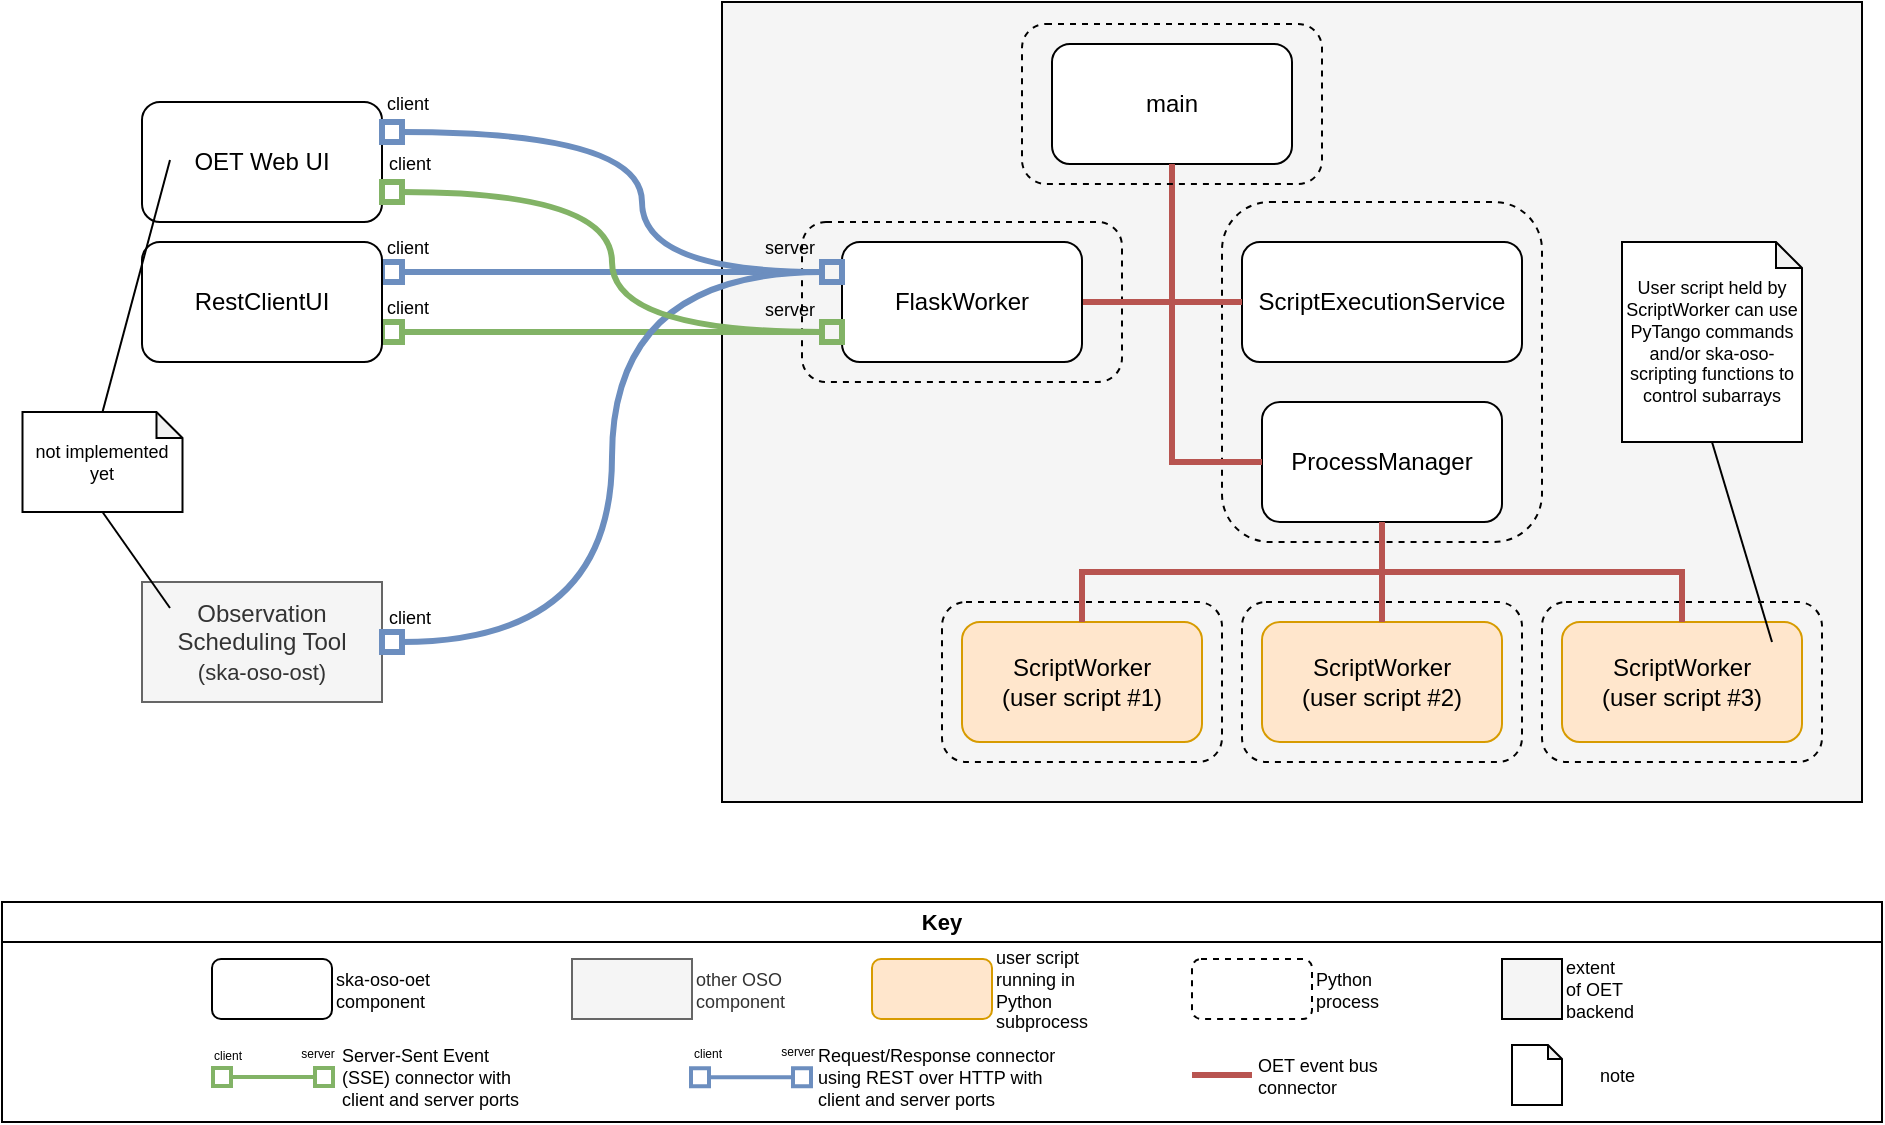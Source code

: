 <mxfile version="17.4.2" type="device"><diagram id="Onc8trnFA85f9_G5iz1N" name="Page-1"><mxGraphModel dx="1005" dy="734" grid="1" gridSize="10" guides="1" tooltips="1" connect="1" arrows="1" fold="1" page="1" pageScale="1" pageWidth="827" pageHeight="1169" math="0" shadow="0"><root><mxCell id="0"/><mxCell id="1" parent="0"/><mxCell id="BxhMv7r4W57QFxHW8Bj--15" value="" style="rounded=0;whiteSpace=wrap;html=1;fontFamily=Helvetica;fontSize=6;fillColor=#F5F5F5;" parent="1" vertex="1"><mxGeometry x="360" y="60" width="570" height="400" as="geometry"/></mxCell><mxCell id="dVT7lkA7IgnFJoX2YSCI-40" value="" style="rounded=0;whiteSpace=wrap;html=1;fontSize=9;" parent="1" vertex="1"><mxGeometry y="530" width="940" height="90" as="geometry"/></mxCell><mxCell id="dVT7lkA7IgnFJoX2YSCI-5" value="REST" style="rounded=1;whiteSpace=wrap;html=1;dashed=1;fillColor=none;" parent="1" vertex="1"><mxGeometry x="400" y="170" width="160" height="80" as="geometry"/></mxCell><mxCell id="dVT7lkA7IgnFJoX2YSCI-17" style="edgeStyle=orthogonalEdgeStyle;rounded=0;orthogonalLoop=1;jettySize=auto;html=1;exitX=1;exitY=0.25;exitDx=0;exitDy=0;entryX=0;entryY=0.25;entryDx=0;entryDy=0;startArrow=box;startFill=0;strokeWidth=3;fillColor=#dae8fc;strokeColor=#6c8ebf;curved=1;endArrow=box;endFill=0;" parent="1" source="dVT7lkA7IgnFJoX2YSCI-1" target="dVT7lkA7IgnFJoX2YSCI-6" edge="1"><mxGeometry relative="1" as="geometry"><mxPoint x="200" y="190" as="sourcePoint"/></mxGeometry></mxCell><mxCell id="dVT7lkA7IgnFJoX2YSCI-18" style="edgeStyle=orthogonalEdgeStyle;rounded=0;orthogonalLoop=1;jettySize=auto;html=1;exitX=1;exitY=0.75;exitDx=0;exitDy=0;entryX=0;entryY=0.75;entryDx=0;entryDy=0;startArrow=box;startFill=0;strokeWidth=3;endArrow=box;endFill=0;fillColor=#d5e8d4;strokeColor=#82b366;curved=1;" parent="1" source="dVT7lkA7IgnFJoX2YSCI-1" target="dVT7lkA7IgnFJoX2YSCI-6" edge="1"><mxGeometry relative="1" as="geometry"><mxPoint x="200" y="230" as="sourcePoint"/></mxGeometry></mxCell><mxCell id="dVT7lkA7IgnFJoX2YSCI-1" value="RestClientUI" style="rounded=1;whiteSpace=wrap;html=1;" parent="1" vertex="1"><mxGeometry x="70" y="180" width="120" height="60" as="geometry"/></mxCell><mxCell id="dVT7lkA7IgnFJoX2YSCI-4" value="main" style="rounded=1;whiteSpace=wrap;html=1;" parent="1" vertex="1"><mxGeometry x="525" y="81" width="120" height="60" as="geometry"/></mxCell><mxCell id="dVT7lkA7IgnFJoX2YSCI-30" style="edgeStyle=orthogonalEdgeStyle;rounded=0;orthogonalLoop=1;jettySize=auto;html=1;exitX=1;exitY=0.5;exitDx=0;exitDy=0;fontSize=9;startArrow=none;startFill=0;endArrow=none;endFill=0;strokeWidth=3;fillColor=#f8cecc;strokeColor=#b85450;entryX=0.5;entryY=1;entryDx=0;entryDy=0;" parent="1" source="dVT7lkA7IgnFJoX2YSCI-6" target="dVT7lkA7IgnFJoX2YSCI-4" edge="1"><mxGeometry relative="1" as="geometry"><Array as="points"/><mxPoint x="580" y="140" as="targetPoint"/></mxGeometry></mxCell><mxCell id="dVT7lkA7IgnFJoX2YSCI-6" value="FlaskWorker" style="rounded=1;whiteSpace=wrap;html=1;" parent="1" vertex="1"><mxGeometry x="420" y="180" width="120" height="60" as="geometry"/></mxCell><mxCell id="dVT7lkA7IgnFJoX2YSCI-7" value="" style="rounded=1;whiteSpace=wrap;html=1;dashed=1;verticalAlign=top;align=right;fontStyle=2;fontSize=10;spacing=0;spacingRight=7;fillColor=none;" parent="1" vertex="1"><mxGeometry x="610" y="160" width="160" height="170" as="geometry"/></mxCell><mxCell id="dVT7lkA7IgnFJoX2YSCI-8" value="ScriptExecutionService" style="rounded=1;whiteSpace=wrap;html=1;" parent="1" vertex="1"><mxGeometry x="620" y="180" width="140" height="60" as="geometry"/></mxCell><mxCell id="dVT7lkA7IgnFJoX2YSCI-9" value="" style="rounded=1;whiteSpace=wrap;html=1;dashed=1;fillColor=#F5F5F5;" parent="1" vertex="1"><mxGeometry x="470" y="360" width="140" height="80" as="geometry"/></mxCell><mxCell id="dVT7lkA7IgnFJoX2YSCI-10" value="ScriptWorker&lt;br&gt;(user script #1)" style="rounded=1;whiteSpace=wrap;html=1;fillColor=#ffe6cc;strokeColor=#d79b00;" parent="1" vertex="1"><mxGeometry x="480" y="370" width="120" height="60" as="geometry"/></mxCell><mxCell id="dVT7lkA7IgnFJoX2YSCI-29" style="edgeStyle=orthogonalEdgeStyle;rounded=0;orthogonalLoop=1;jettySize=auto;html=1;exitX=0;exitY=0.5;exitDx=0;exitDy=0;startArrow=none;startFill=0;fillColor=#f8cecc;strokeColor=#b85450;strokeWidth=3;endArrow=none;endFill=0;entryX=0.5;entryY=1;entryDx=0;entryDy=0;" parent="1" source="dVT7lkA7IgnFJoX2YSCI-8" target="dVT7lkA7IgnFJoX2YSCI-4" edge="1"><mxGeometry relative="1" as="geometry"><mxPoint x="550" y="120" as="targetPoint"/><mxPoint x="550" y="380" as="sourcePoint"/></mxGeometry></mxCell><mxCell id="dVT7lkA7IgnFJoX2YSCI-31" value="ska-oso-oet component" style="rounded=1;whiteSpace=wrap;html=1;fontSize=9;align=left;labelPosition=right;verticalLabelPosition=middle;verticalAlign=middle;" parent="1" vertex="1"><mxGeometry x="105" y="538.5" width="60" height="30" as="geometry"/></mxCell><mxCell id="dVT7lkA7IgnFJoX2YSCI-32" value="user script running in Python subprocess" style="rounded=1;whiteSpace=wrap;html=1;fontSize=9;align=left;labelPosition=right;verticalLabelPosition=middle;verticalAlign=middle;fillColor=#ffe6cc;strokeColor=#d79b00;" parent="1" vertex="1"><mxGeometry x="435" y="538.5" width="60" height="30" as="geometry"/></mxCell><mxCell id="dVT7lkA7IgnFJoX2YSCI-33" value="Python&lt;br&gt;process" style="rounded=1;whiteSpace=wrap;html=1;fontSize=9;align=left;labelPosition=right;verticalLabelPosition=middle;verticalAlign=middle;dashed=1;" parent="1" vertex="1"><mxGeometry x="595" y="538.5" width="60" height="30" as="geometry"/></mxCell><mxCell id="dVT7lkA7IgnFJoX2YSCI-34" value="OET Web UI" style="rounded=1;whiteSpace=wrap;html=1;" parent="1" vertex="1"><mxGeometry x="70" y="110" width="120" height="60" as="geometry"/></mxCell><mxCell id="dVT7lkA7IgnFJoX2YSCI-35" value="Observation Scheduling Tool&lt;br&gt;&lt;font style=&quot;font-size: 11px&quot;&gt;(ska-oso-ost)&lt;/font&gt;" style="rounded=0;whiteSpace=wrap;html=1;fillColor=#f5f5f5;strokeColor=#666666;fontColor=#333333;glass=0;" parent="1" vertex="1"><mxGeometry x="70" y="350" width="120" height="60" as="geometry"/></mxCell><mxCell id="dVT7lkA7IgnFJoX2YSCI-36" value="" style="edgeStyle=orthogonalEdgeStyle;rounded=0;orthogonalLoop=1;jettySize=auto;html=1;exitX=1;exitY=0.25;exitDx=0;exitDy=0;entryX=0;entryY=0.25;entryDx=0;entryDy=0;startArrow=box;startFill=0;strokeWidth=3;fillColor=#dae8fc;strokeColor=#6c8ebf;curved=1;endArrow=box;endFill=0;" parent="1" source="dVT7lkA7IgnFJoX2YSCI-34" target="dVT7lkA7IgnFJoX2YSCI-6" edge="1"><mxGeometry relative="1" as="geometry"><mxPoint x="200.0" y="115" as="sourcePoint"/><mxPoint x="430" y="185" as="targetPoint"/><Array as="points"><mxPoint x="320" y="125"/><mxPoint x="320" y="195"/></Array></mxGeometry></mxCell><mxCell id="dVT7lkA7IgnFJoX2YSCI-37" style="edgeStyle=orthogonalEdgeStyle;rounded=0;orthogonalLoop=1;jettySize=auto;html=1;exitX=1;exitY=0.5;exitDx=0;exitDy=0;startArrow=box;startFill=0;strokeWidth=3;fillColor=#dae8fc;strokeColor=#6c8ebf;curved=1;entryX=0;entryY=0.25;entryDx=0;entryDy=0;endArrow=box;endFill=0;" parent="1" source="dVT7lkA7IgnFJoX2YSCI-35" target="dVT7lkA7IgnFJoX2YSCI-6" edge="1"><mxGeometry relative="1" as="geometry"><mxPoint x="210.0" y="125" as="sourcePoint"/><mxPoint x="300" y="230" as="targetPoint"/></mxGeometry></mxCell><mxCell id="dVT7lkA7IgnFJoX2YSCI-39" value="other OSO component" style="rounded=0;whiteSpace=wrap;html=1;fontSize=9;align=left;labelPosition=right;verticalLabelPosition=middle;verticalAlign=middle;fillColor=#f5f5f5;fontColor=#333333;strokeColor=#666666;" parent="1" vertex="1"><mxGeometry x="285" y="538.5" width="60" height="30" as="geometry"/></mxCell><mxCell id="dVT7lkA7IgnFJoX2YSCI-41" style="edgeStyle=orthogonalEdgeStyle;rounded=0;orthogonalLoop=1;jettySize=auto;html=1;exitX=1;exitY=0.75;exitDx=0;exitDy=0;entryX=0;entryY=0.75;entryDx=0;entryDy=0;startArrow=box;startFill=0;strokeWidth=3;endArrow=box;endFill=0;fillColor=#d5e8d4;strokeColor=#82b366;curved=1;" parent="1" source="dVT7lkA7IgnFJoX2YSCI-34" target="dVT7lkA7IgnFJoX2YSCI-6" edge="1"><mxGeometry relative="1" as="geometry"><mxPoint x="200.0" y="145" as="sourcePoint"/><mxPoint x="430" y="215" as="targetPoint"/></mxGeometry></mxCell><mxCell id="dVT7lkA7IgnFJoX2YSCI-43" value="Server-Sent Event&lt;br&gt;(SSE) connector with &lt;br&gt;client and server ports" style="edgeStyle=orthogonalEdgeStyle;rounded=0;orthogonalLoop=1;jettySize=auto;html=1;exitX=1;exitY=0.75;exitDx=0;exitDy=0;startArrow=box;startFill=0;strokeWidth=2;endArrow=box;endFill=0;fillColor=#d5e8d4;strokeColor=#82b366;curved=1;fontSize=9;labelPosition=right;verticalLabelPosition=middle;align=left;verticalAlign=middle;spacingRight=0;spacingLeft=32;" parent="1" edge="1"><mxGeometry relative="1" as="geometry"><mxPoint x="105.5" y="597.5" as="sourcePoint"/><mxPoint x="165.5" y="597.5" as="targetPoint"/><Array as="points"><mxPoint x="145.5" y="597.5"/><mxPoint x="145.5" y="597.5"/></Array></mxGeometry></mxCell><mxCell id="dVT7lkA7IgnFJoX2YSCI-47" value="Key" style="rounded=0;whiteSpace=wrap;html=1;fontSize=11;fontStyle=1" parent="1" vertex="1"><mxGeometry y="510" width="940" height="20" as="geometry"/></mxCell><mxCell id="BxhMv7r4W57QFxHW8Bj--1" value="User script held by ScriptWorker can use PyTango commands and/or ska-oso-scripting functions to control subarrays" style="shape=note;whiteSpace=wrap;html=1;backgroundOutline=1;darkOpacity=0.05;fontFamily=Helvetica;fontSize=9;size=13;" parent="1" vertex="1"><mxGeometry x="810" y="180" width="90" height="100" as="geometry"/></mxCell><mxCell id="BxhMv7r4W57QFxHW8Bj--2" value="&lt;p style=&quot;font-size: 9px;&quot;&gt;&lt;font style=&quot;font-size: 9px;&quot;&gt;note&lt;/font&gt;&lt;/p&gt;" style="shape=note;whiteSpace=wrap;html=1;backgroundOutline=1;darkOpacity=0.05;fontFamily=Helvetica;fontSize=9;size=7;labelPosition=right;verticalLabelPosition=middle;align=left;verticalAlign=middle;spacingLeft=17;" parent="1" vertex="1"><mxGeometry x="755" y="581.5" width="25" height="30" as="geometry"/></mxCell><mxCell id="BxhMv7r4W57QFxHW8Bj--4" value="client" style="text;html=1;strokeColor=none;fillColor=none;align=center;verticalAlign=middle;whiteSpace=wrap;rounded=0;fontFamily=Helvetica;fontSize=9;" parent="1" vertex="1"><mxGeometry x="173" y="96" width="60" height="30" as="geometry"/></mxCell><mxCell id="BxhMv7r4W57QFxHW8Bj--5" value="client" style="text;html=1;strokeColor=none;fillColor=none;align=center;verticalAlign=middle;whiteSpace=wrap;rounded=0;fontFamily=Helvetica;fontSize=9;" parent="1" vertex="1"><mxGeometry x="174" y="126" width="60" height="30" as="geometry"/></mxCell><mxCell id="BxhMv7r4W57QFxHW8Bj--6" value="client" style="text;html=1;strokeColor=none;fillColor=none;align=center;verticalAlign=middle;whiteSpace=wrap;rounded=0;fontFamily=Helvetica;fontSize=9;" parent="1" vertex="1"><mxGeometry x="173" y="168" width="60" height="30" as="geometry"/></mxCell><mxCell id="BxhMv7r4W57QFxHW8Bj--7" value="client" style="text;html=1;strokeColor=none;fillColor=none;align=center;verticalAlign=middle;whiteSpace=wrap;rounded=0;fontFamily=Helvetica;fontSize=9;" parent="1" vertex="1"><mxGeometry x="173" y="198" width="60" height="30" as="geometry"/></mxCell><mxCell id="BxhMv7r4W57QFxHW8Bj--8" value="client" style="text;html=1;strokeColor=none;fillColor=none;align=center;verticalAlign=middle;whiteSpace=wrap;rounded=0;fontFamily=Helvetica;fontSize=9;" parent="1" vertex="1"><mxGeometry x="174" y="353" width="60" height="30" as="geometry"/></mxCell><mxCell id="BxhMv7r4W57QFxHW8Bj--9" value="client" style="text;html=1;strokeColor=none;fillColor=none;align=center;verticalAlign=middle;whiteSpace=wrap;rounded=0;fontFamily=Helvetica;fontSize=6;" parent="1" vertex="1"><mxGeometry x="82.5" y="571.5" width="60" height="30" as="geometry"/></mxCell><mxCell id="BxhMv7r4W57QFxHW8Bj--10" value="server" style="text;html=1;strokeColor=none;fillColor=none;align=center;verticalAlign=middle;whiteSpace=wrap;rounded=0;fontFamily=Helvetica;fontSize=6;" parent="1" vertex="1"><mxGeometry x="127.5" y="570.5" width="60" height="30" as="geometry"/></mxCell><mxCell id="BxhMv7r4W57QFxHW8Bj--11" value="server" style="text;html=1;strokeColor=none;fillColor=none;align=center;verticalAlign=middle;whiteSpace=wrap;rounded=0;fontFamily=Helvetica;fontSize=9;" parent="1" vertex="1"><mxGeometry x="364" y="168" width="60" height="30" as="geometry"/></mxCell><mxCell id="BxhMv7r4W57QFxHW8Bj--13" value="server" style="text;html=1;strokeColor=none;fillColor=none;align=center;verticalAlign=middle;whiteSpace=wrap;rounded=0;fontFamily=Helvetica;fontSize=9;" parent="1" vertex="1"><mxGeometry x="364" y="199" width="60" height="30" as="geometry"/></mxCell><mxCell id="BxhMv7r4W57QFxHW8Bj--16" value="Request/Response connector&lt;br&gt;using REST over HTTP with &lt;br&gt;client and server ports" style="edgeStyle=orthogonalEdgeStyle;rounded=0;orthogonalLoop=1;jettySize=auto;html=1;exitX=1;exitY=0.75;exitDx=0;exitDy=0;startArrow=box;startFill=0;strokeWidth=2;endArrow=box;endFill=0;fillColor=#dae8fc;strokeColor=#6c8ebf;curved=1;fontSize=9;labelPosition=right;verticalLabelPosition=middle;align=left;verticalAlign=middle;spacingRight=0;spacingLeft=32;" parent="1" edge="1"><mxGeometry relative="1" as="geometry"><mxPoint x="344.5" y="597.62" as="sourcePoint"/><mxPoint x="404.5" y="597.62" as="targetPoint"/><Array as="points"><mxPoint x="384.5" y="597.62"/><mxPoint x="384.5" y="597.62"/></Array></mxGeometry></mxCell><mxCell id="BxhMv7r4W57QFxHW8Bj--17" value="client" style="text;html=1;strokeColor=none;fillColor=none;align=center;verticalAlign=middle;whiteSpace=wrap;rounded=0;fontFamily=Helvetica;fontSize=6;" parent="1" vertex="1"><mxGeometry x="322.5" y="571" width="60" height="30" as="geometry"/></mxCell><mxCell id="BxhMv7r4W57QFxHW8Bj--18" value="server" style="text;html=1;strokeColor=none;fillColor=none;align=center;verticalAlign=middle;whiteSpace=wrap;rounded=0;fontFamily=Helvetica;fontSize=6;" parent="1" vertex="1"><mxGeometry x="367.5" y="570" width="60" height="30" as="geometry"/></mxCell><mxCell id="BxhMv7r4W57QFxHW8Bj--19" value="extent of OET backend" style="rounded=0;whiteSpace=wrap;html=1;fontFamily=Helvetica;fontSize=9;fillColor=#F5F5F5;labelPosition=right;verticalLabelPosition=middle;align=left;verticalAlign=middle;" parent="1" vertex="1"><mxGeometry x="750" y="538.5" width="30" height="30" as="geometry"/></mxCell><mxCell id="BxhMv7r4W57QFxHW8Bj--20" value="OET event bus&lt;br&gt;connector" style="edgeStyle=orthogonalEdgeStyle;rounded=0;orthogonalLoop=1;jettySize=auto;html=1;startArrow=none;startFill=0;fillColor=#f8cecc;strokeColor=#b85450;strokeWidth=3;endArrow=none;endFill=0;fontSize=9;labelPosition=right;verticalLabelPosition=middle;align=left;verticalAlign=middle;spacingLeft=16;" parent="1" edge="1"><mxGeometry relative="1" as="geometry"><mxPoint x="625" y="596.5" as="targetPoint"/><mxPoint x="595" y="596.5" as="sourcePoint"/></mxGeometry></mxCell><mxCell id="PH_0tUOBDPNBNXdrVizN-3" style="rounded=0;orthogonalLoop=1;jettySize=auto;html=1;exitX=0.5;exitY=1;exitDx=0;exitDy=0;exitPerimeter=0;endArrow=none;endFill=0;" edge="1" parent="1" source="PH_0tUOBDPNBNXdrVizN-2"><mxGeometry relative="1" as="geometry"><mxPoint x="84" y="363" as="targetPoint"/></mxGeometry></mxCell><mxCell id="PH_0tUOBDPNBNXdrVizN-4" style="edgeStyle=none;rounded=0;orthogonalLoop=1;jettySize=auto;html=1;exitX=0.5;exitY=0;exitDx=0;exitDy=0;exitPerimeter=0;endArrow=none;endFill=0;" edge="1" parent="1" source="PH_0tUOBDPNBNXdrVizN-2"><mxGeometry relative="1" as="geometry"><mxPoint x="84" y="139" as="targetPoint"/></mxGeometry></mxCell><mxCell id="PH_0tUOBDPNBNXdrVizN-2" value="not implemented yet" style="shape=note;whiteSpace=wrap;html=1;backgroundOutline=1;darkOpacity=0.05;fontFamily=Helvetica;fontSize=9;size=13;" vertex="1" parent="1"><mxGeometry x="10.25" y="265" width="80" height="50" as="geometry"/></mxCell><mxCell id="PH_0tUOBDPNBNXdrVizN-5" value="ProcessManager" style="rounded=1;whiteSpace=wrap;html=1;" vertex="1" parent="1"><mxGeometry x="630" y="260" width="120" height="60" as="geometry"/></mxCell><mxCell id="PH_0tUOBDPNBNXdrVizN-6" style="edgeStyle=orthogonalEdgeStyle;rounded=0;orthogonalLoop=1;jettySize=auto;html=1;exitX=0;exitY=0.5;exitDx=0;exitDy=0;startArrow=none;startFill=0;fillColor=#f8cecc;strokeColor=#b85450;strokeWidth=3;endArrow=none;endFill=0;entryX=0.5;entryY=1;entryDx=0;entryDy=0;" edge="1" parent="1" source="PH_0tUOBDPNBNXdrVizN-5" target="dVT7lkA7IgnFJoX2YSCI-4"><mxGeometry relative="1" as="geometry"><mxPoint x="595" y="151" as="targetPoint"/><mxPoint x="550" y="410" as="sourcePoint"/></mxGeometry></mxCell><mxCell id="PH_0tUOBDPNBNXdrVizN-7" style="edgeStyle=orthogonalEdgeStyle;rounded=0;orthogonalLoop=1;jettySize=auto;html=1;exitX=0.5;exitY=0;exitDx=0;exitDy=0;startArrow=none;startFill=0;fillColor=#f8cecc;strokeColor=#b85450;strokeWidth=3;endArrow=none;endFill=0;entryX=0.5;entryY=1;entryDx=0;entryDy=0;" edge="1" parent="1" source="dVT7lkA7IgnFJoX2YSCI-10" target="PH_0tUOBDPNBNXdrVizN-5"><mxGeometry relative="1" as="geometry"><mxPoint x="605" y="151" as="targetPoint"/><mxPoint x="640" y="300" as="sourcePoint"/></mxGeometry></mxCell><mxCell id="PH_0tUOBDPNBNXdrVizN-20" value="" style="rounded=1;whiteSpace=wrap;html=1;dashed=1;fillColor=none;" vertex="1" parent="1"><mxGeometry x="510" y="71" width="150" height="80" as="geometry"/></mxCell><mxCell id="PH_0tUOBDPNBNXdrVizN-21" value="" style="rounded=1;whiteSpace=wrap;html=1;dashed=1;fillColor=#F5F5F5;" vertex="1" parent="1"><mxGeometry x="620" y="360" width="140" height="80" as="geometry"/></mxCell><mxCell id="PH_0tUOBDPNBNXdrVizN-22" value="ScriptWorker&lt;br&gt;(user script #2)" style="rounded=1;whiteSpace=wrap;html=1;fillColor=#ffe6cc;strokeColor=#d79b00;" vertex="1" parent="1"><mxGeometry x="630" y="370" width="120" height="60" as="geometry"/></mxCell><mxCell id="PH_0tUOBDPNBNXdrVizN-23" value="" style="rounded=1;whiteSpace=wrap;html=1;dashed=1;fillColor=#F5F5F5;" vertex="1" parent="1"><mxGeometry x="770" y="360" width="140" height="80" as="geometry"/></mxCell><mxCell id="PH_0tUOBDPNBNXdrVizN-24" value="ScriptWorker&lt;br&gt;(user script #3)" style="rounded=1;whiteSpace=wrap;html=1;fillColor=#ffe6cc;strokeColor=#d79b00;" vertex="1" parent="1"><mxGeometry x="780" y="370" width="120" height="60" as="geometry"/></mxCell><mxCell id="PH_0tUOBDPNBNXdrVizN-25" style="edgeStyle=orthogonalEdgeStyle;rounded=0;orthogonalLoop=1;jettySize=auto;html=1;exitX=0.5;exitY=0;exitDx=0;exitDy=0;startArrow=none;startFill=0;fillColor=#f8cecc;strokeColor=#b85450;strokeWidth=3;endArrow=none;endFill=0;entryX=0.5;entryY=1;entryDx=0;entryDy=0;" edge="1" parent="1" source="PH_0tUOBDPNBNXdrVizN-22" target="PH_0tUOBDPNBNXdrVizN-5"><mxGeometry relative="1" as="geometry"><mxPoint x="700" y="330" as="targetPoint"/><mxPoint x="550" y="380" as="sourcePoint"/></mxGeometry></mxCell><mxCell id="PH_0tUOBDPNBNXdrVizN-26" style="edgeStyle=orthogonalEdgeStyle;rounded=0;orthogonalLoop=1;jettySize=auto;html=1;exitX=0.5;exitY=0;exitDx=0;exitDy=0;startArrow=none;startFill=0;fillColor=#f8cecc;strokeColor=#b85450;strokeWidth=3;endArrow=none;endFill=0;entryX=0.5;entryY=1;entryDx=0;entryDy=0;" edge="1" parent="1" source="PH_0tUOBDPNBNXdrVizN-24" target="PH_0tUOBDPNBNXdrVizN-5"><mxGeometry relative="1" as="geometry"><mxPoint x="710" y="340" as="targetPoint"/><mxPoint x="560" y="390" as="sourcePoint"/></mxGeometry></mxCell><mxCell id="BxhMv7r4W57QFxHW8Bj--3" style="rounded=0;orthogonalLoop=1;jettySize=auto;html=1;exitX=0.5;exitY=1;exitDx=0;exitDy=0;exitPerimeter=0;fontFamily=Helvetica;fontSize=9;endArrow=none;endFill=0;" parent="1" source="BxhMv7r4W57QFxHW8Bj--1" edge="1"><mxGeometry relative="1" as="geometry"><mxPoint x="885" y="380" as="targetPoint"/></mxGeometry></mxCell></root></mxGraphModel></diagram></mxfile>
